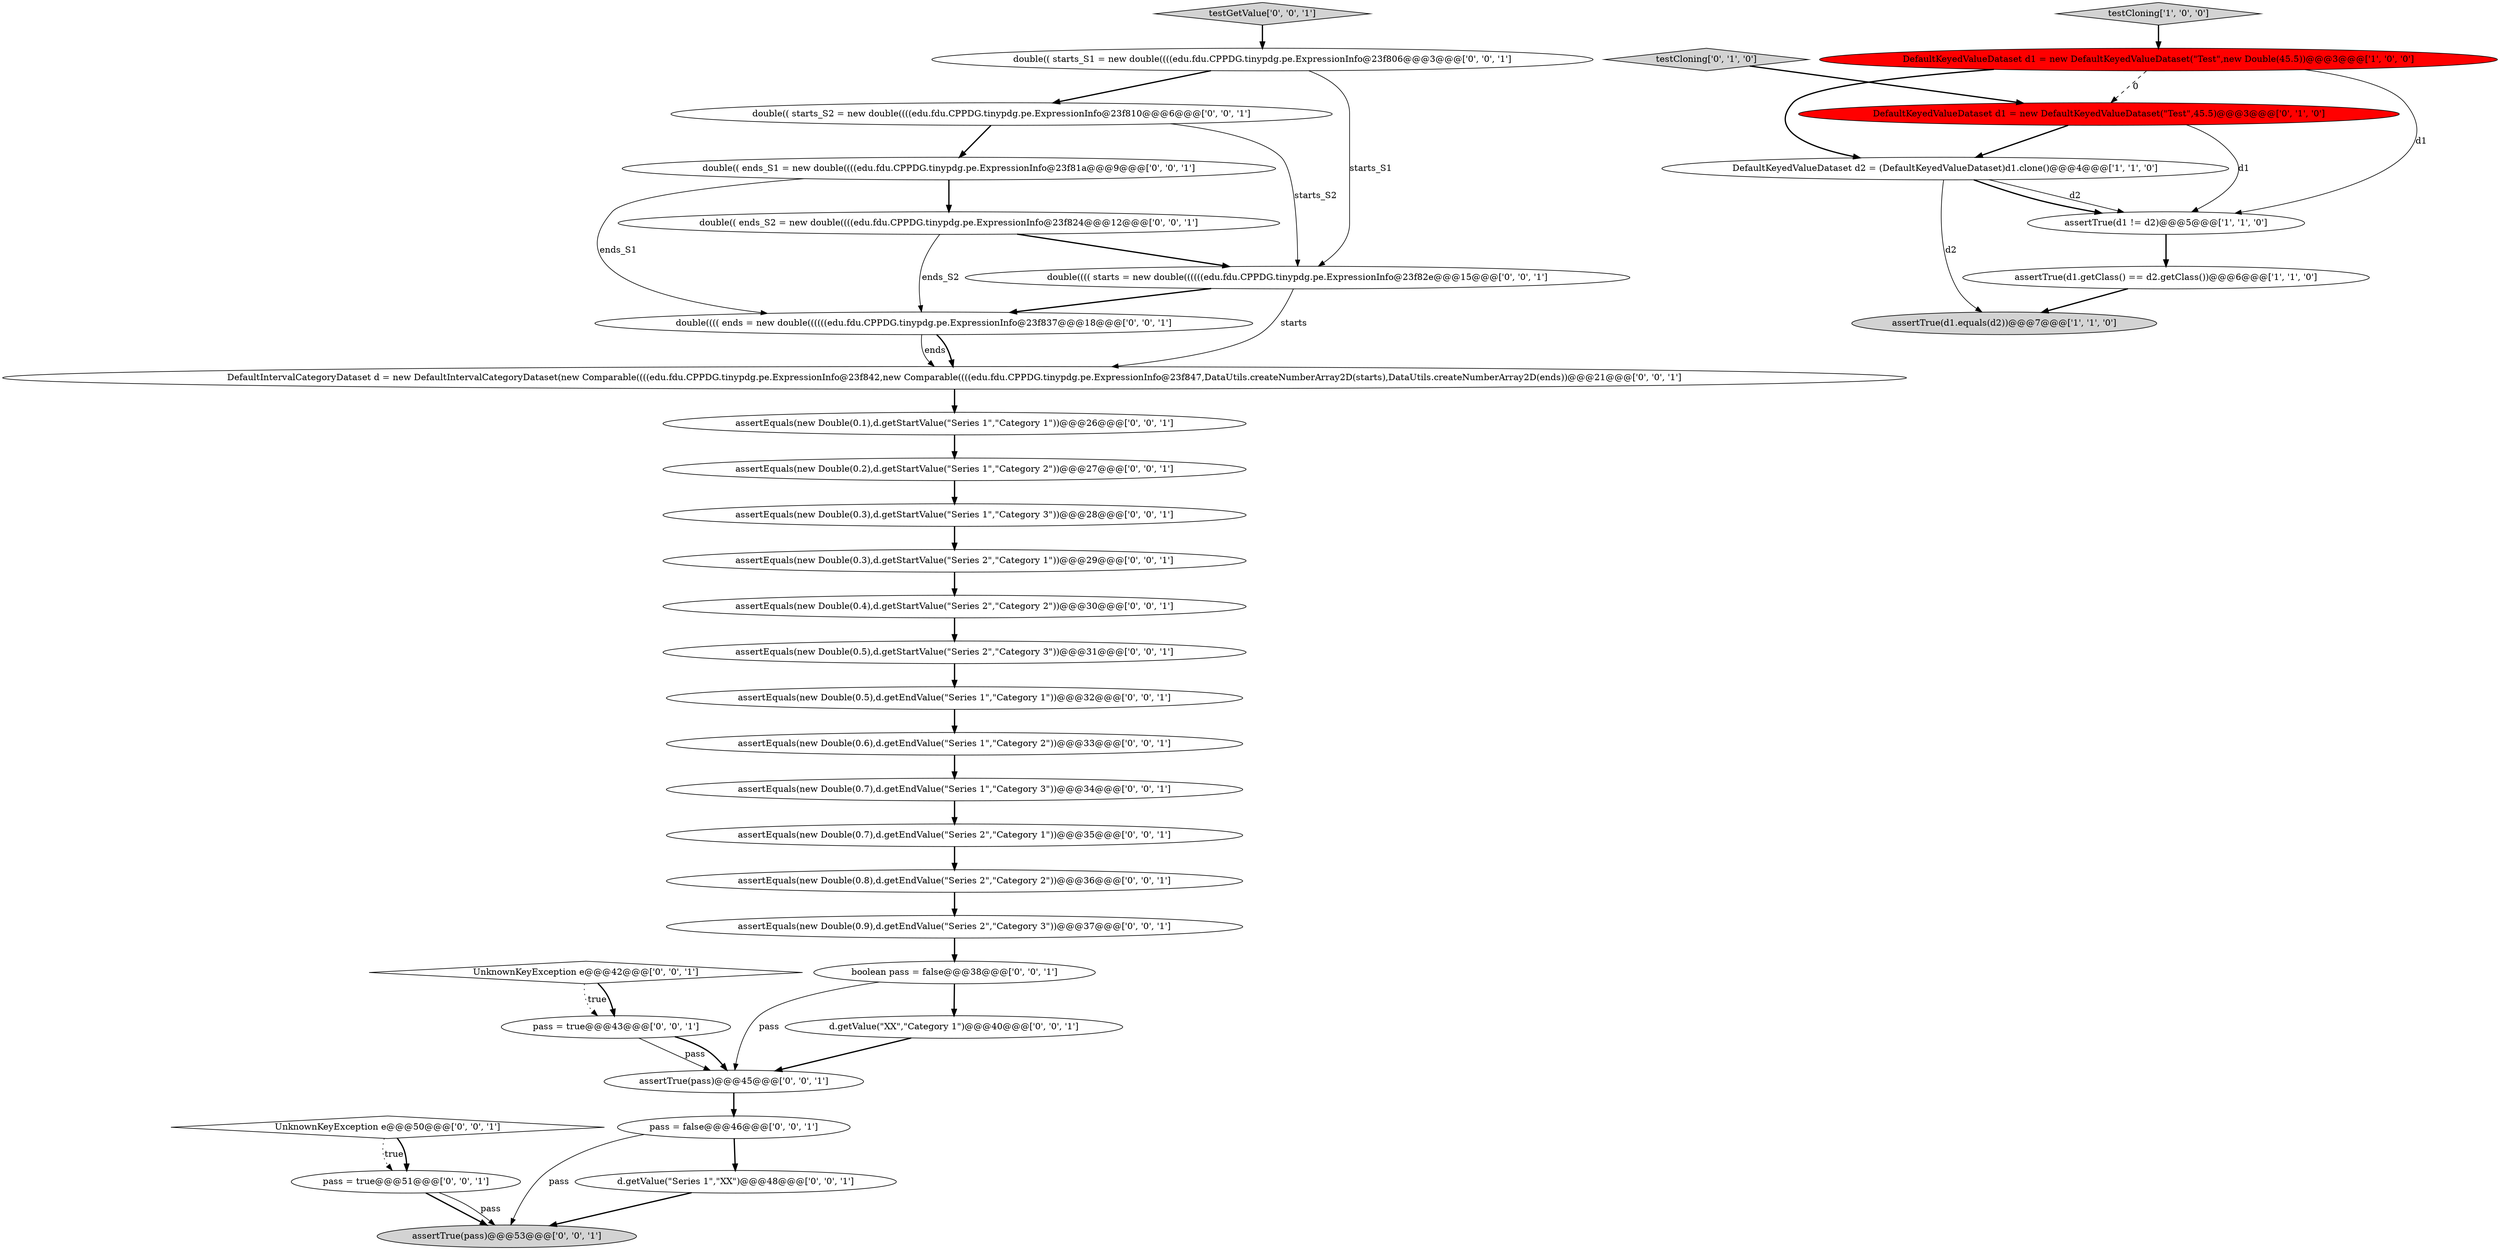 digraph {
9 [style = filled, label = "assertEquals(new Double(0.8),d.getEndValue(\"Series 2\",\"Category 2\"))@@@36@@@['0', '0', '1']", fillcolor = white, shape = ellipse image = "AAA0AAABBB3BBB"];
35 [style = filled, label = "assertEquals(new Double(0.7),d.getEndValue(\"Series 2\",\"Category 1\"))@@@35@@@['0', '0', '1']", fillcolor = white, shape = ellipse image = "AAA0AAABBB3BBB"];
2 [style = filled, label = "assertTrue(d1 != d2)@@@5@@@['1', '1', '0']", fillcolor = white, shape = ellipse image = "AAA0AAABBB1BBB"];
8 [style = filled, label = "pass = true@@@43@@@['0', '0', '1']", fillcolor = white, shape = ellipse image = "AAA0AAABBB3BBB"];
37 [style = filled, label = "assertTrue(pass)@@@53@@@['0', '0', '1']", fillcolor = lightgray, shape = ellipse image = "AAA0AAABBB3BBB"];
4 [style = filled, label = "DefaultKeyedValueDataset d1 = new DefaultKeyedValueDataset(\"Test\",new Double(45.5))@@@3@@@['1', '0', '0']", fillcolor = red, shape = ellipse image = "AAA1AAABBB1BBB"];
32 [style = filled, label = "double(((( ends = new double((((((edu.fdu.CPPDG.tinypdg.pe.ExpressionInfo@23f837@@@18@@@['0', '0', '1']", fillcolor = white, shape = ellipse image = "AAA0AAABBB3BBB"];
3 [style = filled, label = "assertTrue(d1.equals(d2))@@@7@@@['1', '1', '0']", fillcolor = lightgray, shape = ellipse image = "AAA0AAABBB1BBB"];
23 [style = filled, label = "assertEquals(new Double(0.4),d.getStartValue(\"Series 2\",\"Category 2\"))@@@30@@@['0', '0', '1']", fillcolor = white, shape = ellipse image = "AAA0AAABBB3BBB"];
27 [style = filled, label = "assertEquals(new Double(0.7),d.getEndValue(\"Series 1\",\"Category 3\"))@@@34@@@['0', '0', '1']", fillcolor = white, shape = ellipse image = "AAA0AAABBB3BBB"];
33 [style = filled, label = "double(( starts_S2 = new double((((edu.fdu.CPPDG.tinypdg.pe.ExpressionInfo@23f810@@@6@@@['0', '0', '1']", fillcolor = white, shape = ellipse image = "AAA0AAABBB3BBB"];
26 [style = filled, label = "assertEquals(new Double(0.2),d.getStartValue(\"Series 1\",\"Category 2\"))@@@27@@@['0', '0', '1']", fillcolor = white, shape = ellipse image = "AAA0AAABBB3BBB"];
28 [style = filled, label = "UnknownKeyException e@@@50@@@['0', '0', '1']", fillcolor = white, shape = diamond image = "AAA0AAABBB3BBB"];
25 [style = filled, label = "boolean pass = false@@@38@@@['0', '0', '1']", fillcolor = white, shape = ellipse image = "AAA0AAABBB3BBB"];
16 [style = filled, label = "double(( ends_S1 = new double((((edu.fdu.CPPDG.tinypdg.pe.ExpressionInfo@23f81a@@@9@@@['0', '0', '1']", fillcolor = white, shape = ellipse image = "AAA0AAABBB3BBB"];
20 [style = filled, label = "assertTrue(pass)@@@45@@@['0', '0', '1']", fillcolor = white, shape = ellipse image = "AAA0AAABBB3BBB"];
14 [style = filled, label = "assertEquals(new Double(0.9),d.getEndValue(\"Series 2\",\"Category 3\"))@@@37@@@['0', '0', '1']", fillcolor = white, shape = ellipse image = "AAA0AAABBB3BBB"];
1 [style = filled, label = "testCloning['1', '0', '0']", fillcolor = lightgray, shape = diamond image = "AAA0AAABBB1BBB"];
7 [style = filled, label = "DefaultKeyedValueDataset d1 = new DefaultKeyedValueDataset(\"Test\",45.5)@@@3@@@['0', '1', '0']", fillcolor = red, shape = ellipse image = "AAA1AAABBB2BBB"];
24 [style = filled, label = "DefaultIntervalCategoryDataset d = new DefaultIntervalCategoryDataset(new Comparable((((edu.fdu.CPPDG.tinypdg.pe.ExpressionInfo@23f842,new Comparable((((edu.fdu.CPPDG.tinypdg.pe.ExpressionInfo@23f847,DataUtils.createNumberArray2D(starts),DataUtils.createNumberArray2D(ends))@@@21@@@['0', '0', '1']", fillcolor = white, shape = ellipse image = "AAA0AAABBB3BBB"];
21 [style = filled, label = "assertEquals(new Double(0.6),d.getEndValue(\"Series 1\",\"Category 2\"))@@@33@@@['0', '0', '1']", fillcolor = white, shape = ellipse image = "AAA0AAABBB3BBB"];
34 [style = filled, label = "assertEquals(new Double(0.5),d.getEndValue(\"Series 1\",\"Category 1\"))@@@32@@@['0', '0', '1']", fillcolor = white, shape = ellipse image = "AAA0AAABBB3BBB"];
22 [style = filled, label = "double(( starts_S1 = new double((((edu.fdu.CPPDG.tinypdg.pe.ExpressionInfo@23f806@@@3@@@['0', '0', '1']", fillcolor = white, shape = ellipse image = "AAA0AAABBB3BBB"];
19 [style = filled, label = "assertEquals(new Double(0.3),d.getStartValue(\"Series 2\",\"Category 1\"))@@@29@@@['0', '0', '1']", fillcolor = white, shape = ellipse image = "AAA0AAABBB3BBB"];
18 [style = filled, label = "assertEquals(new Double(0.5),d.getStartValue(\"Series 2\",\"Category 3\"))@@@31@@@['0', '0', '1']", fillcolor = white, shape = ellipse image = "AAA0AAABBB3BBB"];
30 [style = filled, label = "testGetValue['0', '0', '1']", fillcolor = lightgray, shape = diamond image = "AAA0AAABBB3BBB"];
0 [style = filled, label = "DefaultKeyedValueDataset d2 = (DefaultKeyedValueDataset)d1.clone()@@@4@@@['1', '1', '0']", fillcolor = white, shape = ellipse image = "AAA0AAABBB1BBB"];
17 [style = filled, label = "double(((( starts = new double((((((edu.fdu.CPPDG.tinypdg.pe.ExpressionInfo@23f82e@@@15@@@['0', '0', '1']", fillcolor = white, shape = ellipse image = "AAA0AAABBB3BBB"];
6 [style = filled, label = "testCloning['0', '1', '0']", fillcolor = lightgray, shape = diamond image = "AAA0AAABBB2BBB"];
10 [style = filled, label = "assertEquals(new Double(0.1),d.getStartValue(\"Series 1\",\"Category 1\"))@@@26@@@['0', '0', '1']", fillcolor = white, shape = ellipse image = "AAA0AAABBB3BBB"];
31 [style = filled, label = "d.getValue(\"Series 1\",\"XX\")@@@48@@@['0', '0', '1']", fillcolor = white, shape = ellipse image = "AAA0AAABBB3BBB"];
11 [style = filled, label = "pass = true@@@51@@@['0', '0', '1']", fillcolor = white, shape = ellipse image = "AAA0AAABBB3BBB"];
13 [style = filled, label = "pass = false@@@46@@@['0', '0', '1']", fillcolor = white, shape = ellipse image = "AAA0AAABBB3BBB"];
29 [style = filled, label = "double(( ends_S2 = new double((((edu.fdu.CPPDG.tinypdg.pe.ExpressionInfo@23f824@@@12@@@['0', '0', '1']", fillcolor = white, shape = ellipse image = "AAA0AAABBB3BBB"];
36 [style = filled, label = "d.getValue(\"XX\",\"Category 1\")@@@40@@@['0', '0', '1']", fillcolor = white, shape = ellipse image = "AAA0AAABBB3BBB"];
5 [style = filled, label = "assertTrue(d1.getClass() == d2.getClass())@@@6@@@['1', '1', '0']", fillcolor = white, shape = ellipse image = "AAA0AAABBB1BBB"];
12 [style = filled, label = "UnknownKeyException e@@@42@@@['0', '0', '1']", fillcolor = white, shape = diamond image = "AAA0AAABBB3BBB"];
15 [style = filled, label = "assertEquals(new Double(0.3),d.getStartValue(\"Series 1\",\"Category 3\"))@@@28@@@['0', '0', '1']", fillcolor = white, shape = ellipse image = "AAA0AAABBB3BBB"];
24->10 [style = bold, label=""];
5->3 [style = bold, label=""];
28->11 [style = dotted, label="true"];
7->2 [style = solid, label="d1"];
31->37 [style = bold, label=""];
1->4 [style = bold, label=""];
22->33 [style = bold, label=""];
33->16 [style = bold, label=""];
29->17 [style = bold, label=""];
14->25 [style = bold, label=""];
20->13 [style = bold, label=""];
30->22 [style = bold, label=""];
25->20 [style = solid, label="pass"];
0->2 [style = solid, label="d2"];
21->27 [style = bold, label=""];
13->37 [style = solid, label="pass"];
12->8 [style = dotted, label="true"];
35->9 [style = bold, label=""];
18->34 [style = bold, label=""];
25->36 [style = bold, label=""];
16->29 [style = bold, label=""];
0->2 [style = bold, label=""];
28->11 [style = bold, label=""];
11->37 [style = bold, label=""];
16->32 [style = solid, label="ends_S1"];
7->0 [style = bold, label=""];
10->26 [style = bold, label=""];
17->32 [style = bold, label=""];
15->19 [style = bold, label=""];
36->20 [style = bold, label=""];
27->35 [style = bold, label=""];
4->0 [style = bold, label=""];
33->17 [style = solid, label="starts_S2"];
17->24 [style = solid, label="starts"];
8->20 [style = solid, label="pass"];
8->20 [style = bold, label=""];
4->7 [style = dashed, label="0"];
12->8 [style = bold, label=""];
0->3 [style = solid, label="d2"];
19->23 [style = bold, label=""];
26->15 [style = bold, label=""];
11->37 [style = solid, label="pass"];
4->2 [style = solid, label="d1"];
9->14 [style = bold, label=""];
22->17 [style = solid, label="starts_S1"];
32->24 [style = solid, label="ends"];
13->31 [style = bold, label=""];
6->7 [style = bold, label=""];
32->24 [style = bold, label=""];
23->18 [style = bold, label=""];
34->21 [style = bold, label=""];
2->5 [style = bold, label=""];
29->32 [style = solid, label="ends_S2"];
}
